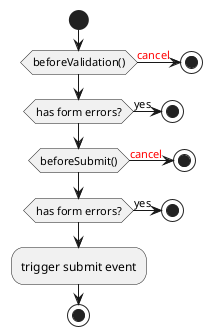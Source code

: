 @startuml
start
if (beforeValidation()) is (<color:red>cancel) then
stop
else ()
if (has form errors?) is (yes) then
stop;
else ()
if (beforeSubmit()) is (<color:red>cancel) then
stop;
else ()
if (has form errors?) is (yes) then
stop;
else ()
:trigger submit event;
stop;
@enduml